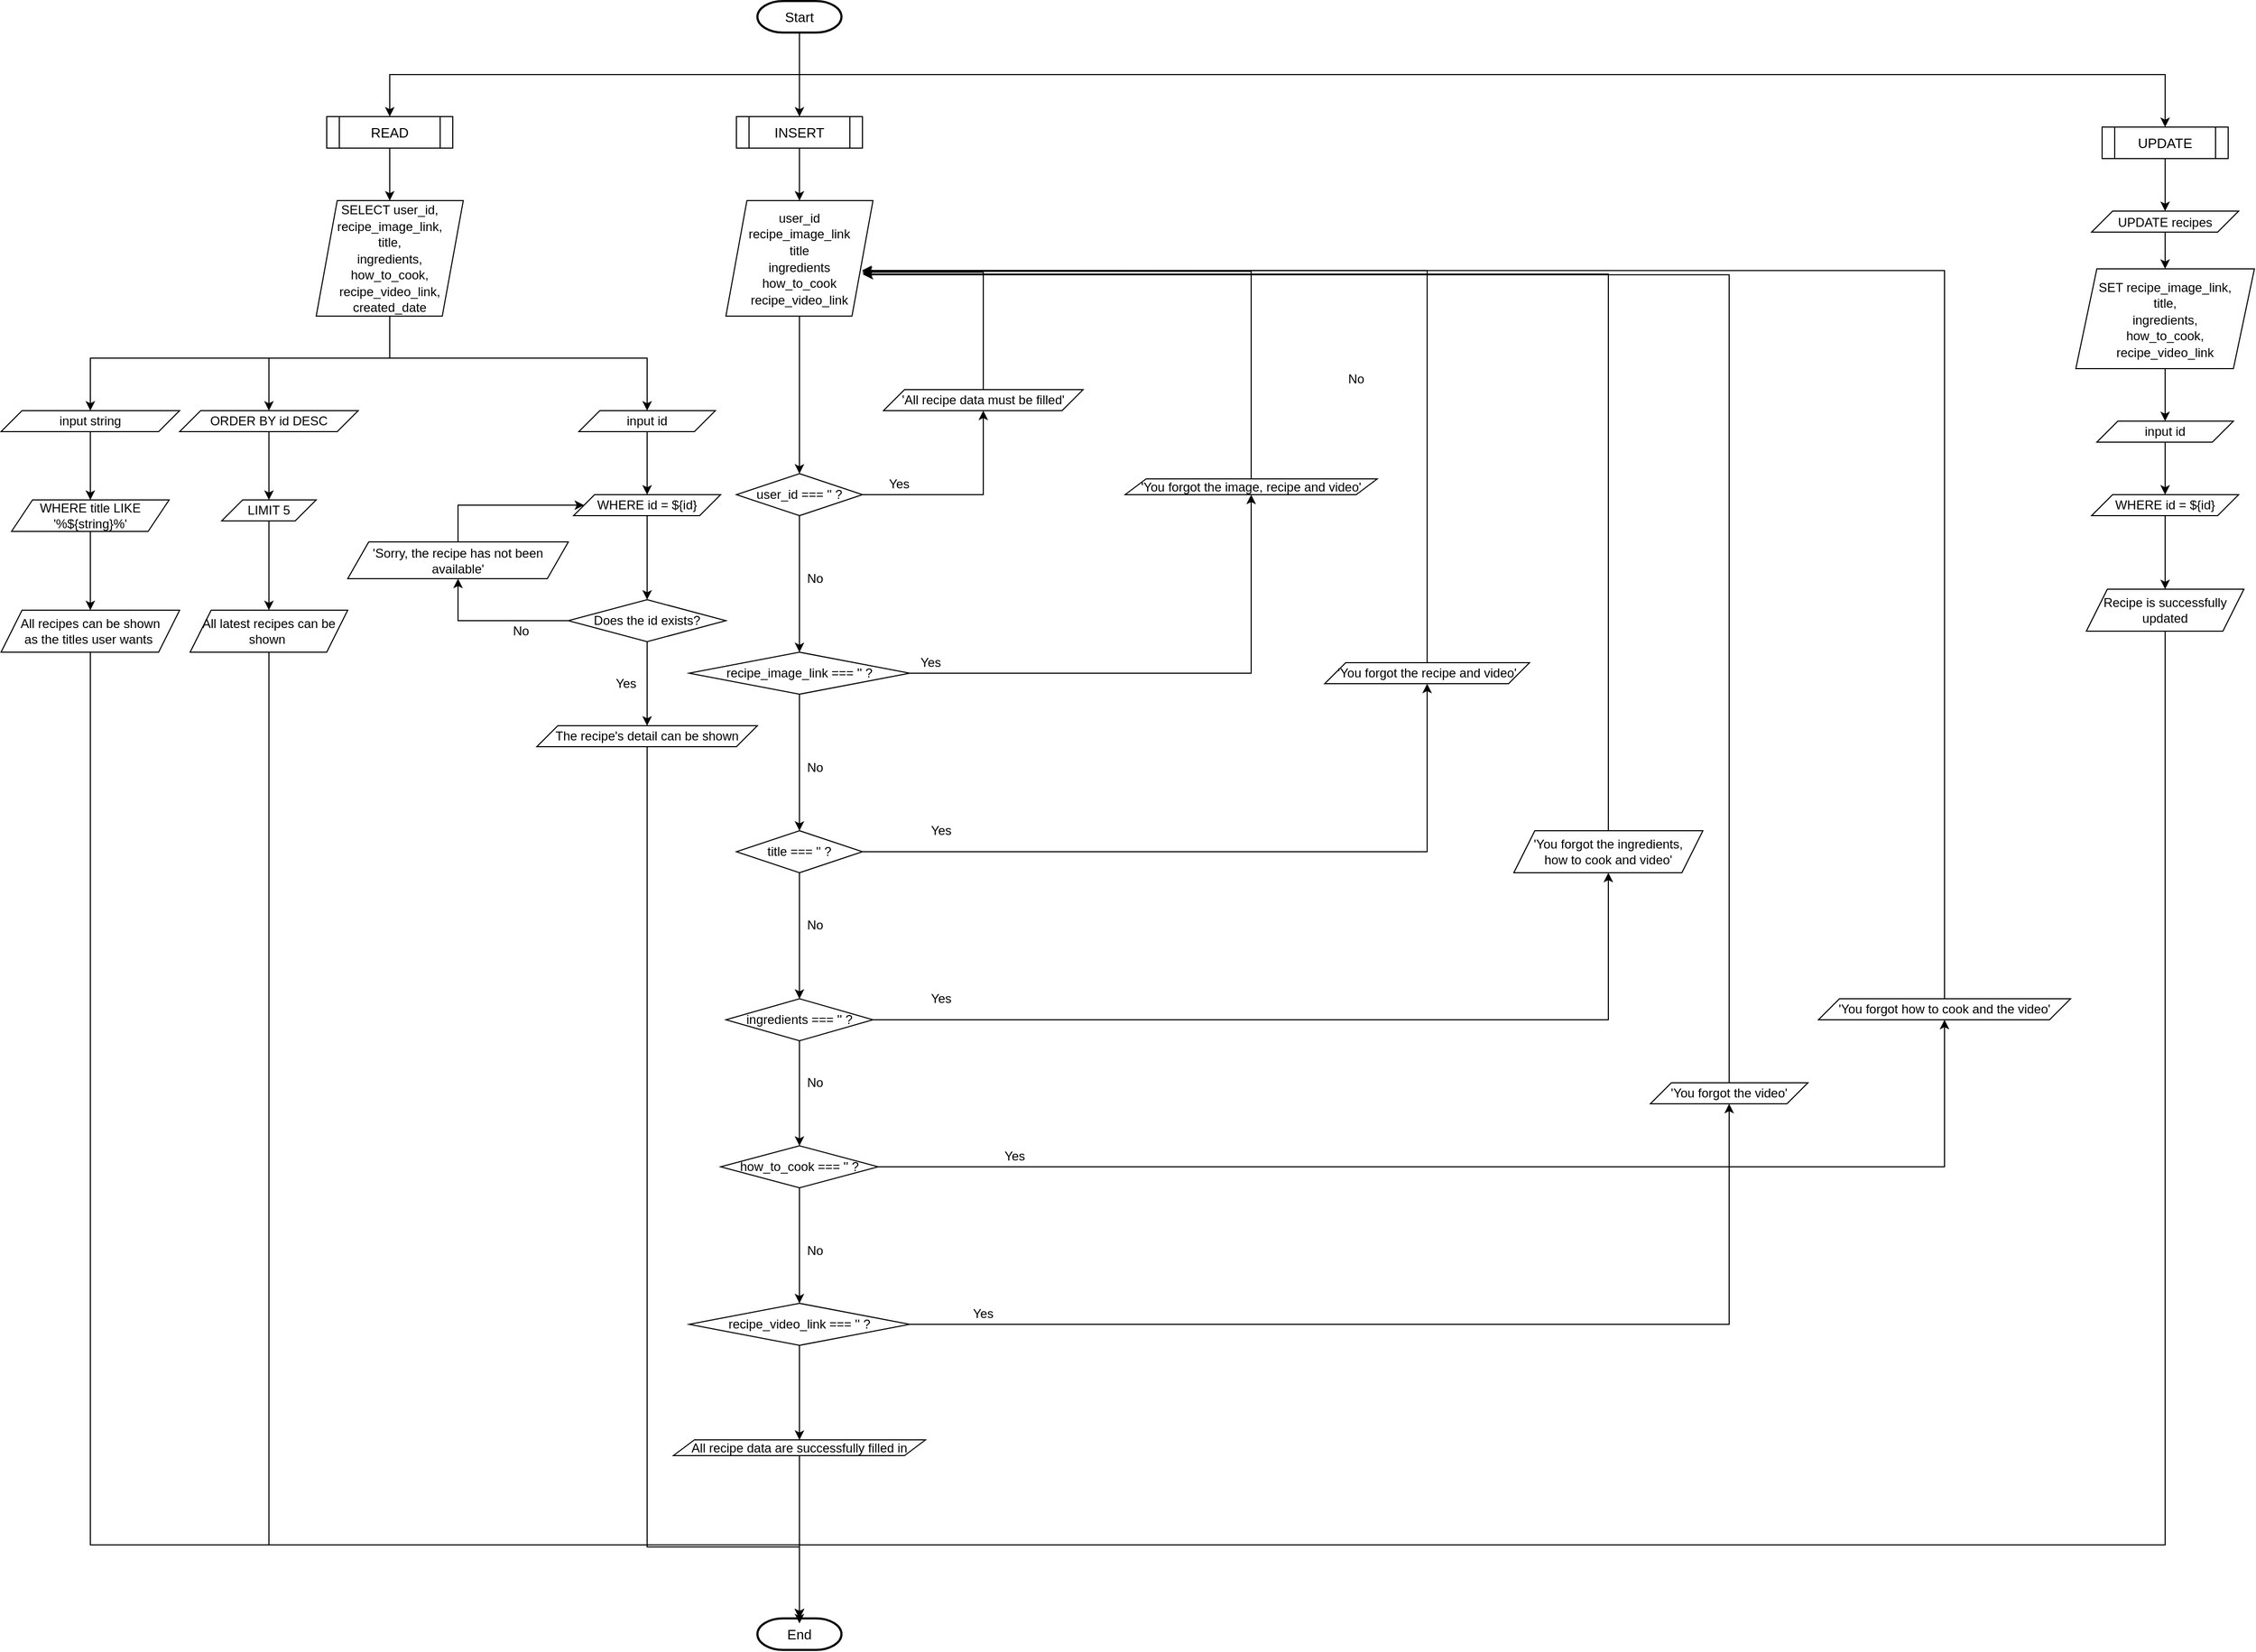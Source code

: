 <mxfile version="17.2.4" type="device"><diagram id="Onxg5XBRlnv3-iPqI6PN" name="Page-1"><mxGraphModel dx="1038" dy="521" grid="1" gridSize="10" guides="1" tooltips="1" connect="1" arrows="1" fold="1" page="1" pageScale="1" pageWidth="850" pageHeight="1100" math="0" shadow="0"><root><mxCell id="0"/><mxCell id="1" parent="0"/><mxCell id="g7IizN71FZ7Q3HFWTsJe-49" style="edgeStyle=orthogonalEdgeStyle;rounded=0;orthogonalLoop=1;jettySize=auto;html=1;entryX=0.5;entryY=0;entryDx=0;entryDy=0;fontSize=12;exitX=0.5;exitY=1;exitDx=0;exitDy=0;exitPerimeter=0;" edge="1" parent="1" source="g7IizN71FZ7Q3HFWTsJe-52" target="g7IizN71FZ7Q3HFWTsJe-56"><mxGeometry relative="1" as="geometry"/></mxCell><mxCell id="g7IizN71FZ7Q3HFWTsJe-50" style="edgeStyle=orthogonalEdgeStyle;rounded=0;orthogonalLoop=1;jettySize=auto;html=1;entryX=0.5;entryY=0;entryDx=0;entryDy=0;fontSize=12;" edge="1" parent="1" target="g7IizN71FZ7Q3HFWTsJe-54"><mxGeometry relative="1" as="geometry"><mxPoint x="760" y="90" as="sourcePoint"/><Array as="points"><mxPoint x="760" y="130"/><mxPoint x="370" y="130"/></Array></mxGeometry></mxCell><mxCell id="g7IizN71FZ7Q3HFWTsJe-51" style="edgeStyle=orthogonalEdgeStyle;rounded=0;orthogonalLoop=1;jettySize=auto;html=1;entryX=0.5;entryY=0;entryDx=0;entryDy=0;fontSize=12;" edge="1" parent="1" source="g7IizN71FZ7Q3HFWTsJe-52" target="g7IizN71FZ7Q3HFWTsJe-66"><mxGeometry relative="1" as="geometry"><Array as="points"><mxPoint x="760" y="130"/><mxPoint x="2060" y="130"/></Array></mxGeometry></mxCell><mxCell id="g7IizN71FZ7Q3HFWTsJe-52" value="&lt;font style=&quot;font-size: 13px&quot;&gt;Start&lt;/font&gt;" style="strokeWidth=2;html=1;shape=mxgraph.flowchart.terminator;whiteSpace=wrap;" vertex="1" parent="1"><mxGeometry x="720" y="60" width="80" height="30" as="geometry"/></mxCell><mxCell id="g7IizN71FZ7Q3HFWTsJe-53" style="edgeStyle=orthogonalEdgeStyle;rounded=0;orthogonalLoop=1;jettySize=auto;html=1;entryX=0.5;entryY=0;entryDx=0;entryDy=0;fontSize=12;" edge="1" parent="1" source="g7IizN71FZ7Q3HFWTsJe-54"><mxGeometry relative="1" as="geometry"><mxPoint x="370" y="250" as="targetPoint"/></mxGeometry></mxCell><mxCell id="g7IizN71FZ7Q3HFWTsJe-54" value="READ" style="shape=process;whiteSpace=wrap;html=1;backgroundOutline=1;fontSize=13;" vertex="1" parent="1"><mxGeometry x="310" y="170" width="120" height="30" as="geometry"/></mxCell><mxCell id="g7IizN71FZ7Q3HFWTsJe-55" style="edgeStyle=orthogonalEdgeStyle;rounded=0;orthogonalLoop=1;jettySize=auto;html=1;entryX=0.5;entryY=0;entryDx=0;entryDy=0;" edge="1" parent="1" source="g7IizN71FZ7Q3HFWTsJe-56" target="g7IizN71FZ7Q3HFWTsJe-58"><mxGeometry relative="1" as="geometry"/></mxCell><mxCell id="g7IizN71FZ7Q3HFWTsJe-56" value="INSERT" style="shape=process;whiteSpace=wrap;html=1;backgroundOutline=1;fontSize=13;" vertex="1" parent="1"><mxGeometry x="700" y="170" width="120" height="30" as="geometry"/></mxCell><mxCell id="g7IizN71FZ7Q3HFWTsJe-57" style="edgeStyle=orthogonalEdgeStyle;rounded=0;orthogonalLoop=1;jettySize=auto;html=1;entryX=0.5;entryY=0;entryDx=0;entryDy=0;" edge="1" parent="1" source="g7IizN71FZ7Q3HFWTsJe-58" target="g7IizN71FZ7Q3HFWTsJe-89"><mxGeometry relative="1" as="geometry"/></mxCell><mxCell id="g7IizN71FZ7Q3HFWTsJe-58" value="&lt;font style=&quot;font-size: 12px&quot;&gt;user_id&lt;br&gt;recipe_image_link&lt;br&gt;title&lt;br&gt;ingredients&lt;br&gt;how_to_cook&lt;br&gt;recipe_video_link&lt;br&gt;&lt;/font&gt;" style="shape=parallelogram;perimeter=parallelogramPerimeter;whiteSpace=wrap;html=1;fixedSize=1;fontSize=13;" vertex="1" parent="1"><mxGeometry x="690" y="250" width="140" height="110" as="geometry"/></mxCell><mxCell id="g7IizN71FZ7Q3HFWTsJe-59" value="Yes" style="text;html=1;strokeColor=none;fillColor=none;align=center;verticalAlign=middle;whiteSpace=wrap;rounded=0;fontSize=12;" vertex="1" parent="1"><mxGeometry x="840" y="510" width="30" height="20" as="geometry"/></mxCell><mxCell id="g7IizN71FZ7Q3HFWTsJe-60" value="Yes" style="text;html=1;strokeColor=none;fillColor=none;align=center;verticalAlign=middle;whiteSpace=wrap;rounded=0;fontSize=12;" vertex="1" parent="1"><mxGeometry x="870" y="680" width="30" height="20" as="geometry"/></mxCell><mxCell id="g7IizN71FZ7Q3HFWTsJe-61" value="No" style="text;html=1;strokeColor=none;fillColor=none;align=center;verticalAlign=middle;whiteSpace=wrap;rounded=0;fontSize=12;" vertex="1" parent="1"><mxGeometry x="760" y="600" width="30" height="20" as="geometry"/></mxCell><mxCell id="g7IizN71FZ7Q3HFWTsJe-62" value="No" style="text;html=1;strokeColor=none;fillColor=none;align=center;verticalAlign=middle;whiteSpace=wrap;rounded=0;fontSize=12;" vertex="1" parent="1"><mxGeometry x="1275" y="410" width="30" height="20" as="geometry"/></mxCell><mxCell id="g7IizN71FZ7Q3HFWTsJe-63" value="No" style="text;html=1;strokeColor=none;fillColor=none;align=center;verticalAlign=middle;whiteSpace=wrap;rounded=0;fontSize=12;" vertex="1" parent="1"><mxGeometry x="760" y="780" width="30" height="20" as="geometry"/></mxCell><mxCell id="g7IizN71FZ7Q3HFWTsJe-64" value="&lt;font style=&quot;font-size: 13px&quot;&gt;End&lt;/font&gt;" style="strokeWidth=2;html=1;shape=mxgraph.flowchart.terminator;whiteSpace=wrap;" vertex="1" parent="1"><mxGeometry x="720" y="1600" width="80" height="30" as="geometry"/></mxCell><mxCell id="g7IizN71FZ7Q3HFWTsJe-144" style="edgeStyle=orthogonalEdgeStyle;rounded=0;orthogonalLoop=1;jettySize=auto;html=1;entryX=0.5;entryY=0;entryDx=0;entryDy=0;" edge="1" parent="1" source="g7IizN71FZ7Q3HFWTsJe-66" target="g7IizN71FZ7Q3HFWTsJe-72"><mxGeometry relative="1" as="geometry"/></mxCell><mxCell id="g7IizN71FZ7Q3HFWTsJe-66" value="UPDATE" style="shape=process;whiteSpace=wrap;html=1;backgroundOutline=1;fontSize=13;" vertex="1" parent="1"><mxGeometry x="2000" y="180" width="120" height="30" as="geometry"/></mxCell><mxCell id="g7IizN71FZ7Q3HFWTsJe-67" style="edgeStyle=orthogonalEdgeStyle;rounded=0;orthogonalLoop=1;jettySize=auto;html=1;fontSize=12;" edge="1" parent="1" source="g7IizN71FZ7Q3HFWTsJe-70"><mxGeometry relative="1" as="geometry"><mxPoint x="255" y="450" as="targetPoint"/><Array as="points"><mxPoint x="370" y="400"/><mxPoint x="255" y="400"/></Array></mxGeometry></mxCell><mxCell id="g7IizN71FZ7Q3HFWTsJe-68" style="edgeStyle=orthogonalEdgeStyle;rounded=0;orthogonalLoop=1;jettySize=auto;html=1;entryX=0.5;entryY=0;entryDx=0;entryDy=0;fontSize=12;" edge="1" parent="1" source="g7IizN71FZ7Q3HFWTsJe-70" target="g7IizN71FZ7Q3HFWTsJe-84"><mxGeometry relative="1" as="geometry"><Array as="points"><mxPoint x="370" y="400"/><mxPoint x="85" y="400"/></Array></mxGeometry></mxCell><mxCell id="g7IizN71FZ7Q3HFWTsJe-69" style="edgeStyle=orthogonalEdgeStyle;rounded=0;orthogonalLoop=1;jettySize=auto;html=1;entryX=0.5;entryY=0;entryDx=0;entryDy=0;" edge="1" parent="1" source="g7IizN71FZ7Q3HFWTsJe-70" target="g7IizN71FZ7Q3HFWTsJe-129"><mxGeometry relative="1" as="geometry"><Array as="points"><mxPoint x="370" y="400"/><mxPoint x="615" y="400"/></Array></mxGeometry></mxCell><mxCell id="g7IizN71FZ7Q3HFWTsJe-70" value="&lt;font style=&quot;font-size: 12px&quot;&gt;SELECT user_id,&lt;br&gt;recipe_image_link,&lt;br&gt;title,&lt;br&gt;ingredients,&lt;br&gt;how_to_cook,&lt;br&gt;recipe_video_link,&lt;br&gt;created_date&lt;br&gt;&lt;/font&gt;" style="shape=parallelogram;perimeter=parallelogramPerimeter;whiteSpace=wrap;html=1;fixedSize=1;fontSize=13;" vertex="1" parent="1"><mxGeometry x="300" y="250" width="140" height="110" as="geometry"/></mxCell><mxCell id="g7IizN71FZ7Q3HFWTsJe-145" style="edgeStyle=orthogonalEdgeStyle;rounded=0;orthogonalLoop=1;jettySize=auto;html=1;entryX=0.5;entryY=0;entryDx=0;entryDy=0;" edge="1" parent="1" source="g7IizN71FZ7Q3HFWTsJe-72" target="g7IizN71FZ7Q3HFWTsJe-143"><mxGeometry relative="1" as="geometry"/></mxCell><mxCell id="g7IizN71FZ7Q3HFWTsJe-72" value="&lt;font style=&quot;font-size: 12px&quot;&gt;UPDATE recipes&lt;br&gt;&lt;/font&gt;" style="shape=parallelogram;perimeter=parallelogramPerimeter;whiteSpace=wrap;html=1;fixedSize=1;fontSize=13;" vertex="1" parent="1"><mxGeometry x="1990" y="260" width="140" height="20" as="geometry"/></mxCell><mxCell id="g7IizN71FZ7Q3HFWTsJe-73" style="edgeStyle=orthogonalEdgeStyle;rounded=0;orthogonalLoop=1;jettySize=auto;html=1;entryX=0.5;entryY=0;entryDx=0;entryDy=0;entryPerimeter=0;" edge="1" parent="1" source="g7IizN71FZ7Q3HFWTsJe-74" target="g7IizN71FZ7Q3HFWTsJe-64"><mxGeometry relative="1" as="geometry"><Array as="points"><mxPoint x="2060" y="1530"/><mxPoint x="760" y="1530"/></Array></mxGeometry></mxCell><mxCell id="g7IizN71FZ7Q3HFWTsJe-74" value="Recipe is successfully updated" style="shape=parallelogram;perimeter=parallelogramPerimeter;whiteSpace=wrap;html=1;fixedSize=1;fontSize=12;" vertex="1" parent="1"><mxGeometry x="1985" y="620" width="150" height="40" as="geometry"/></mxCell><mxCell id="g7IizN71FZ7Q3HFWTsJe-75" style="edgeStyle=orthogonalEdgeStyle;rounded=0;orthogonalLoop=1;jettySize=auto;html=1;entryX=0.5;entryY=0;entryDx=0;entryDy=0;fontSize=12;" edge="1" parent="1" source="g7IizN71FZ7Q3HFWTsJe-76" target="g7IizN71FZ7Q3HFWTsJe-78"><mxGeometry relative="1" as="geometry"/></mxCell><mxCell id="g7IizN71FZ7Q3HFWTsJe-76" value="ORDER BY id DESC" style="shape=parallelogram;perimeter=parallelogramPerimeter;whiteSpace=wrap;html=1;fixedSize=1;fontSize=12;" vertex="1" parent="1"><mxGeometry x="170" y="450" width="170" height="20" as="geometry"/></mxCell><mxCell id="g7IizN71FZ7Q3HFWTsJe-77" style="edgeStyle=orthogonalEdgeStyle;rounded=0;orthogonalLoop=1;jettySize=auto;html=1;entryX=0.5;entryY=0;entryDx=0;entryDy=0;fontSize=12;" edge="1" parent="1" source="g7IizN71FZ7Q3HFWTsJe-78" target="g7IizN71FZ7Q3HFWTsJe-80"><mxGeometry relative="1" as="geometry"/></mxCell><mxCell id="g7IizN71FZ7Q3HFWTsJe-78" value="LIMIT 5" style="shape=parallelogram;perimeter=parallelogramPerimeter;whiteSpace=wrap;html=1;fixedSize=1;fontSize=12;" vertex="1" parent="1"><mxGeometry x="210" y="535" width="90" height="20" as="geometry"/></mxCell><mxCell id="g7IizN71FZ7Q3HFWTsJe-79" style="edgeStyle=orthogonalEdgeStyle;rounded=0;orthogonalLoop=1;jettySize=auto;html=1;" edge="1" parent="1" source="g7IizN71FZ7Q3HFWTsJe-80"><mxGeometry relative="1" as="geometry"><mxPoint x="760" y="1604.8" as="targetPoint"/><Array as="points"><mxPoint x="255" y="1530"/><mxPoint x="760" y="1530"/></Array></mxGeometry></mxCell><mxCell id="g7IizN71FZ7Q3HFWTsJe-80" value="All latest recipes can be shown&amp;nbsp;" style="shape=parallelogram;perimeter=parallelogramPerimeter;whiteSpace=wrap;html=1;fixedSize=1;fontSize=12;" vertex="1" parent="1"><mxGeometry x="180" y="640" width="150" height="40" as="geometry"/></mxCell><mxCell id="g7IizN71FZ7Q3HFWTsJe-81" style="edgeStyle=orthogonalEdgeStyle;rounded=0;orthogonalLoop=1;jettySize=auto;html=1;fontSize=12;" edge="1" parent="1" source="g7IizN71FZ7Q3HFWTsJe-82" target="g7IizN71FZ7Q3HFWTsJe-86"><mxGeometry relative="1" as="geometry"/></mxCell><mxCell id="g7IizN71FZ7Q3HFWTsJe-82" value="WHERE title LIKE '%${string}%'" style="shape=parallelogram;perimeter=parallelogramPerimeter;whiteSpace=wrap;html=1;fixedSize=1;fontSize=12;" vertex="1" parent="1"><mxGeometry x="10" y="535" width="150" height="30" as="geometry"/></mxCell><mxCell id="g7IizN71FZ7Q3HFWTsJe-83" style="edgeStyle=orthogonalEdgeStyle;rounded=0;orthogonalLoop=1;jettySize=auto;html=1;entryX=0.5;entryY=0;entryDx=0;entryDy=0;fontSize=12;" edge="1" parent="1" source="g7IizN71FZ7Q3HFWTsJe-84" target="g7IizN71FZ7Q3HFWTsJe-82"><mxGeometry relative="1" as="geometry"/></mxCell><mxCell id="g7IizN71FZ7Q3HFWTsJe-84" value="input string" style="shape=parallelogram;perimeter=parallelogramPerimeter;whiteSpace=wrap;html=1;fixedSize=1;fontSize=12;" vertex="1" parent="1"><mxGeometry y="450" width="170" height="20" as="geometry"/></mxCell><mxCell id="g7IizN71FZ7Q3HFWTsJe-85" style="edgeStyle=orthogonalEdgeStyle;rounded=0;orthogonalLoop=1;jettySize=auto;html=1;entryX=0.5;entryY=0;entryDx=0;entryDy=0;entryPerimeter=0;" edge="1" parent="1" source="g7IizN71FZ7Q3HFWTsJe-86" target="g7IizN71FZ7Q3HFWTsJe-64"><mxGeometry relative="1" as="geometry"><Array as="points"><mxPoint x="85" y="1530"/><mxPoint x="760" y="1530"/></Array></mxGeometry></mxCell><mxCell id="g7IizN71FZ7Q3HFWTsJe-86" value="All recipes can be shown &lt;br&gt;as the titles user wants&amp;nbsp;" style="shape=parallelogram;perimeter=parallelogramPerimeter;whiteSpace=wrap;html=1;fixedSize=1;fontSize=12;" vertex="1" parent="1"><mxGeometry y="640" width="170" height="40" as="geometry"/></mxCell><mxCell id="g7IizN71FZ7Q3HFWTsJe-87" style="edgeStyle=orthogonalEdgeStyle;rounded=0;orthogonalLoop=1;jettySize=auto;html=1;" edge="1" parent="1" source="g7IizN71FZ7Q3HFWTsJe-89" target="g7IizN71FZ7Q3HFWTsJe-94"><mxGeometry relative="1" as="geometry"/></mxCell><mxCell id="g7IizN71FZ7Q3HFWTsJe-88" style="edgeStyle=orthogonalEdgeStyle;rounded=0;orthogonalLoop=1;jettySize=auto;html=1;entryX=0.5;entryY=1;entryDx=0;entryDy=0;" edge="1" parent="1" source="g7IizN71FZ7Q3HFWTsJe-89" target="g7IizN71FZ7Q3HFWTsJe-91"><mxGeometry relative="1" as="geometry"/></mxCell><mxCell id="g7IizN71FZ7Q3HFWTsJe-89" value="user_id === '' ?" style="rhombus;whiteSpace=wrap;html=1;fontSize=12;" vertex="1" parent="1"><mxGeometry x="700" y="510" width="120" height="40" as="geometry"/></mxCell><mxCell id="g7IizN71FZ7Q3HFWTsJe-90" style="edgeStyle=orthogonalEdgeStyle;rounded=0;orthogonalLoop=1;jettySize=auto;html=1;entryX=0.926;entryY=0.62;entryDx=0;entryDy=0;entryPerimeter=0;" edge="1" parent="1" source="g7IizN71FZ7Q3HFWTsJe-91" target="g7IizN71FZ7Q3HFWTsJe-58"><mxGeometry relative="1" as="geometry"><Array as="points"><mxPoint x="935" y="318"/></Array></mxGeometry></mxCell><mxCell id="g7IizN71FZ7Q3HFWTsJe-91" value="'All recipe data must be filled'" style="shape=parallelogram;perimeter=parallelogramPerimeter;whiteSpace=wrap;html=1;fixedSize=1;fontSize=12;" vertex="1" parent="1"><mxGeometry x="840" y="430" width="190" height="20" as="geometry"/></mxCell><mxCell id="g7IizN71FZ7Q3HFWTsJe-92" style="edgeStyle=orthogonalEdgeStyle;rounded=0;orthogonalLoop=1;jettySize=auto;html=1;entryX=0.5;entryY=1;entryDx=0;entryDy=0;" edge="1" parent="1" source="g7IizN71FZ7Q3HFWTsJe-94" target="g7IizN71FZ7Q3HFWTsJe-96"><mxGeometry relative="1" as="geometry"/></mxCell><mxCell id="g7IizN71FZ7Q3HFWTsJe-93" style="edgeStyle=orthogonalEdgeStyle;rounded=0;orthogonalLoop=1;jettySize=auto;html=1;entryX=0.5;entryY=0;entryDx=0;entryDy=0;" edge="1" parent="1" source="g7IizN71FZ7Q3HFWTsJe-94" target="g7IizN71FZ7Q3HFWTsJe-102"><mxGeometry relative="1" as="geometry"/></mxCell><mxCell id="g7IizN71FZ7Q3HFWTsJe-94" value="recipe_image_link === '' ?" style="rhombus;whiteSpace=wrap;html=1;fontSize=12;" vertex="1" parent="1"><mxGeometry x="655" y="680" width="210" height="40" as="geometry"/></mxCell><mxCell id="g7IizN71FZ7Q3HFWTsJe-95" style="edgeStyle=orthogonalEdgeStyle;rounded=0;orthogonalLoop=1;jettySize=auto;html=1;entryX=0.931;entryY=0.613;entryDx=0;entryDy=0;entryPerimeter=0;" edge="1" parent="1" source="g7IizN71FZ7Q3HFWTsJe-96" target="g7IizN71FZ7Q3HFWTsJe-58"><mxGeometry relative="1" as="geometry"><Array as="points"><mxPoint x="1190" y="317"/></Array></mxGeometry></mxCell><mxCell id="g7IizN71FZ7Q3HFWTsJe-96" value="'You forgot the image, recipe and video'" style="shape=parallelogram;perimeter=parallelogramPerimeter;whiteSpace=wrap;html=1;fixedSize=1;fontSize=12;" vertex="1" parent="1"><mxGeometry x="1070" y="515" width="240" height="15" as="geometry"/></mxCell><mxCell id="g7IizN71FZ7Q3HFWTsJe-97" style="edgeStyle=orthogonalEdgeStyle;rounded=0;orthogonalLoop=1;jettySize=auto;html=1;entryX=0.5;entryY=1;entryDx=0;entryDy=0;" edge="1" parent="1" source="g7IizN71FZ7Q3HFWTsJe-99" target="g7IizN71FZ7Q3HFWTsJe-116"><mxGeometry relative="1" as="geometry"/></mxCell><mxCell id="g7IizN71FZ7Q3HFWTsJe-98" style="edgeStyle=orthogonalEdgeStyle;rounded=0;orthogonalLoop=1;jettySize=auto;html=1;entryX=0.5;entryY=0;entryDx=0;entryDy=0;" edge="1" parent="1" source="g7IizN71FZ7Q3HFWTsJe-99" target="g7IizN71FZ7Q3HFWTsJe-125"><mxGeometry relative="1" as="geometry"/></mxCell><mxCell id="g7IizN71FZ7Q3HFWTsJe-99" value="recipe_video_link === '' ?" style="rhombus;whiteSpace=wrap;html=1;fontSize=12;" vertex="1" parent="1"><mxGeometry x="655" y="1300" width="210" height="40" as="geometry"/></mxCell><mxCell id="g7IizN71FZ7Q3HFWTsJe-100" style="edgeStyle=orthogonalEdgeStyle;rounded=0;orthogonalLoop=1;jettySize=auto;html=1;entryX=0.5;entryY=1;entryDx=0;entryDy=0;" edge="1" parent="1" source="g7IizN71FZ7Q3HFWTsJe-102" target="g7IizN71FZ7Q3HFWTsJe-104"><mxGeometry relative="1" as="geometry"/></mxCell><mxCell id="g7IizN71FZ7Q3HFWTsJe-101" style="edgeStyle=orthogonalEdgeStyle;rounded=0;orthogonalLoop=1;jettySize=auto;html=1;entryX=0.5;entryY=0;entryDx=0;entryDy=0;" edge="1" parent="1" source="g7IizN71FZ7Q3HFWTsJe-102" target="g7IizN71FZ7Q3HFWTsJe-107"><mxGeometry relative="1" as="geometry"/></mxCell><mxCell id="g7IizN71FZ7Q3HFWTsJe-102" value="title === '' ?" style="rhombus;whiteSpace=wrap;html=1;fontSize=12;" vertex="1" parent="1"><mxGeometry x="700" y="850" width="120" height="40" as="geometry"/></mxCell><mxCell id="g7IizN71FZ7Q3HFWTsJe-103" style="edgeStyle=orthogonalEdgeStyle;rounded=0;orthogonalLoop=1;jettySize=auto;html=1;entryX=0.926;entryY=0.605;entryDx=0;entryDy=0;entryPerimeter=0;exitX=0.5;exitY=0;exitDx=0;exitDy=0;" edge="1" parent="1" source="g7IizN71FZ7Q3HFWTsJe-104" target="g7IizN71FZ7Q3HFWTsJe-58"><mxGeometry relative="1" as="geometry"><Array as="points"><mxPoint x="1358" y="317"/></Array></mxGeometry></mxCell><mxCell id="g7IizN71FZ7Q3HFWTsJe-104" value="'You forgot the recipe and video'" style="shape=parallelogram;perimeter=parallelogramPerimeter;whiteSpace=wrap;html=1;fixedSize=1;fontSize=12;" vertex="1" parent="1"><mxGeometry x="1260" y="690" width="195" height="20" as="geometry"/></mxCell><mxCell id="g7IizN71FZ7Q3HFWTsJe-105" style="edgeStyle=orthogonalEdgeStyle;rounded=0;orthogonalLoop=1;jettySize=auto;html=1;entryX=0.5;entryY=0;entryDx=0;entryDy=0;" edge="1" parent="1" source="g7IizN71FZ7Q3HFWTsJe-107" target="g7IizN71FZ7Q3HFWTsJe-110"><mxGeometry relative="1" as="geometry"/></mxCell><mxCell id="g7IizN71FZ7Q3HFWTsJe-106" style="edgeStyle=orthogonalEdgeStyle;rounded=0;orthogonalLoop=1;jettySize=auto;html=1;entryX=0.5;entryY=1;entryDx=0;entryDy=0;" edge="1" parent="1" source="g7IizN71FZ7Q3HFWTsJe-107" target="g7IizN71FZ7Q3HFWTsJe-112"><mxGeometry relative="1" as="geometry"/></mxCell><mxCell id="g7IizN71FZ7Q3HFWTsJe-107" value="ingredients === '' ?" style="rhombus;whiteSpace=wrap;html=1;fontSize=12;" vertex="1" parent="1"><mxGeometry x="690" y="1010" width="140" height="40" as="geometry"/></mxCell><mxCell id="g7IizN71FZ7Q3HFWTsJe-108" style="edgeStyle=orthogonalEdgeStyle;rounded=0;orthogonalLoop=1;jettySize=auto;html=1;entryX=0.5;entryY=0;entryDx=0;entryDy=0;" edge="1" parent="1" source="g7IizN71FZ7Q3HFWTsJe-110" target="g7IizN71FZ7Q3HFWTsJe-99"><mxGeometry relative="1" as="geometry"/></mxCell><mxCell id="g7IizN71FZ7Q3HFWTsJe-109" style="edgeStyle=orthogonalEdgeStyle;rounded=0;orthogonalLoop=1;jettySize=auto;html=1;entryX=0.5;entryY=1;entryDx=0;entryDy=0;" edge="1" parent="1" source="g7IizN71FZ7Q3HFWTsJe-110" target="g7IizN71FZ7Q3HFWTsJe-114"><mxGeometry relative="1" as="geometry"/></mxCell><mxCell id="g7IizN71FZ7Q3HFWTsJe-110" value="how_to_cook === '' ?" style="rhombus;whiteSpace=wrap;html=1;fontSize=12;" vertex="1" parent="1"><mxGeometry x="685" y="1150" width="150" height="40" as="geometry"/></mxCell><mxCell id="g7IizN71FZ7Q3HFWTsJe-111" style="edgeStyle=orthogonalEdgeStyle;rounded=0;orthogonalLoop=1;jettySize=auto;html=1;" edge="1" parent="1" source="g7IizN71FZ7Q3HFWTsJe-112"><mxGeometry relative="1" as="geometry"><mxPoint x="820" y="320" as="targetPoint"/><Array as="points"><mxPoint x="1530" y="320"/></Array></mxGeometry></mxCell><mxCell id="g7IizN71FZ7Q3HFWTsJe-112" value="'You forgot the ingredients, &lt;br&gt;how to cook and video'" style="shape=parallelogram;perimeter=parallelogramPerimeter;whiteSpace=wrap;html=1;fixedSize=1;fontSize=12;" vertex="1" parent="1"><mxGeometry x="1440" y="850" width="180" height="40" as="geometry"/></mxCell><mxCell id="g7IizN71FZ7Q3HFWTsJe-113" style="edgeStyle=orthogonalEdgeStyle;rounded=0;orthogonalLoop=1;jettySize=auto;html=1;entryX=0.926;entryY=0.605;entryDx=0;entryDy=0;entryPerimeter=0;" edge="1" parent="1" source="g7IizN71FZ7Q3HFWTsJe-114" target="g7IizN71FZ7Q3HFWTsJe-58"><mxGeometry relative="1" as="geometry"><Array as="points"><mxPoint x="1850" y="317"/></Array></mxGeometry></mxCell><mxCell id="g7IizN71FZ7Q3HFWTsJe-114" value="'You forgot how to cook and the video'" style="shape=parallelogram;perimeter=parallelogramPerimeter;whiteSpace=wrap;html=1;fixedSize=1;fontSize=12;" vertex="1" parent="1"><mxGeometry x="1730" y="1010" width="240" height="20" as="geometry"/></mxCell><mxCell id="g7IizN71FZ7Q3HFWTsJe-115" style="edgeStyle=orthogonalEdgeStyle;rounded=0;orthogonalLoop=1;jettySize=auto;html=1;entryX=0.937;entryY=0.642;entryDx=0;entryDy=0;entryPerimeter=0;" edge="1" parent="1" source="g7IizN71FZ7Q3HFWTsJe-116" target="g7IizN71FZ7Q3HFWTsJe-58"><mxGeometry relative="1" as="geometry"><Array as="points"><mxPoint x="1645" y="321"/></Array></mxGeometry></mxCell><mxCell id="g7IizN71FZ7Q3HFWTsJe-116" value="'You forgot the video'" style="shape=parallelogram;perimeter=parallelogramPerimeter;whiteSpace=wrap;html=1;fixedSize=1;fontSize=12;" vertex="1" parent="1"><mxGeometry x="1570" y="1090" width="150" height="20" as="geometry"/></mxCell><mxCell id="g7IizN71FZ7Q3HFWTsJe-117" value="No" style="text;html=1;strokeColor=none;fillColor=none;align=center;verticalAlign=middle;whiteSpace=wrap;rounded=0;fontSize=12;" vertex="1" parent="1"><mxGeometry x="760" y="1240" width="30" height="20" as="geometry"/></mxCell><mxCell id="g7IizN71FZ7Q3HFWTsJe-118" value="No" style="text;html=1;strokeColor=none;fillColor=none;align=center;verticalAlign=middle;whiteSpace=wrap;rounded=0;fontSize=12;" vertex="1" parent="1"><mxGeometry x="760" y="1080" width="30" height="20" as="geometry"/></mxCell><mxCell id="g7IizN71FZ7Q3HFWTsJe-119" value="No" style="text;html=1;strokeColor=none;fillColor=none;align=center;verticalAlign=middle;whiteSpace=wrap;rounded=0;fontSize=12;" vertex="1" parent="1"><mxGeometry x="760" y="930" width="30" height="20" as="geometry"/></mxCell><mxCell id="g7IizN71FZ7Q3HFWTsJe-120" value="Yes" style="text;html=1;strokeColor=none;fillColor=none;align=center;verticalAlign=middle;whiteSpace=wrap;rounded=0;fontSize=12;" vertex="1" parent="1"><mxGeometry x="880" y="1000" width="30" height="20" as="geometry"/></mxCell><mxCell id="g7IizN71FZ7Q3HFWTsJe-121" value="Yes" style="text;html=1;strokeColor=none;fillColor=none;align=center;verticalAlign=middle;whiteSpace=wrap;rounded=0;fontSize=12;" vertex="1" parent="1"><mxGeometry x="880" y="840" width="30" height="20" as="geometry"/></mxCell><mxCell id="g7IizN71FZ7Q3HFWTsJe-122" value="Yes" style="text;html=1;strokeColor=none;fillColor=none;align=center;verticalAlign=middle;whiteSpace=wrap;rounded=0;fontSize=12;" vertex="1" parent="1"><mxGeometry x="950" y="1150" width="30" height="20" as="geometry"/></mxCell><mxCell id="g7IizN71FZ7Q3HFWTsJe-123" value="Yes" style="text;html=1;strokeColor=none;fillColor=none;align=center;verticalAlign=middle;whiteSpace=wrap;rounded=0;fontSize=12;" vertex="1" parent="1"><mxGeometry x="920" y="1300" width="30" height="20" as="geometry"/></mxCell><mxCell id="g7IizN71FZ7Q3HFWTsJe-124" style="edgeStyle=orthogonalEdgeStyle;rounded=0;orthogonalLoop=1;jettySize=auto;html=1;" edge="1" parent="1" source="g7IizN71FZ7Q3HFWTsJe-125" target="g7IizN71FZ7Q3HFWTsJe-64"><mxGeometry relative="1" as="geometry"><Array as="points"><mxPoint x="760" y="1500"/><mxPoint x="760" y="1500"/></Array></mxGeometry></mxCell><mxCell id="g7IizN71FZ7Q3HFWTsJe-125" value="All recipe data are successfully filled in" style="shape=parallelogram;perimeter=parallelogramPerimeter;whiteSpace=wrap;html=1;fixedSize=1;fontSize=12;" vertex="1" parent="1"><mxGeometry x="640" y="1430" width="240" height="15" as="geometry"/></mxCell><mxCell id="g7IizN71FZ7Q3HFWTsJe-126" style="edgeStyle=orthogonalEdgeStyle;rounded=0;orthogonalLoop=1;jettySize=auto;html=1;entryX=0.5;entryY=0;entryDx=0;entryDy=0;" edge="1" parent="1" source="g7IizN71FZ7Q3HFWTsJe-127" target="g7IizN71FZ7Q3HFWTsJe-134"><mxGeometry relative="1" as="geometry"/></mxCell><mxCell id="g7IizN71FZ7Q3HFWTsJe-127" value="WHERE id = ${id}" style="shape=parallelogram;perimeter=parallelogramPerimeter;whiteSpace=wrap;html=1;fixedSize=1;fontSize=12;" vertex="1" parent="1"><mxGeometry x="545" y="530" width="140" height="20" as="geometry"/></mxCell><mxCell id="g7IizN71FZ7Q3HFWTsJe-128" style="edgeStyle=orthogonalEdgeStyle;rounded=0;orthogonalLoop=1;jettySize=auto;html=1;entryX=0.5;entryY=0;entryDx=0;entryDy=0;" edge="1" parent="1" source="g7IizN71FZ7Q3HFWTsJe-129" target="g7IizN71FZ7Q3HFWTsJe-127"><mxGeometry relative="1" as="geometry"/></mxCell><mxCell id="g7IizN71FZ7Q3HFWTsJe-129" value="input id" style="shape=parallelogram;perimeter=parallelogramPerimeter;whiteSpace=wrap;html=1;fixedSize=1;fontSize=12;" vertex="1" parent="1"><mxGeometry x="550" y="450" width="130" height="20" as="geometry"/></mxCell><mxCell id="g7IizN71FZ7Q3HFWTsJe-130" style="edgeStyle=orthogonalEdgeStyle;rounded=0;orthogonalLoop=1;jettySize=auto;html=1;exitX=0.5;exitY=1;exitDx=0;exitDy=0;entryX=0.5;entryY=0;entryDx=0;entryDy=0;entryPerimeter=0;" edge="1" parent="1" source="g7IizN71FZ7Q3HFWTsJe-131" target="g7IizN71FZ7Q3HFWTsJe-64"><mxGeometry relative="1" as="geometry"><mxPoint x="760" y="1531.6" as="targetPoint"/><Array as="points"><mxPoint x="615" y="1532"/><mxPoint x="760" y="1532"/></Array></mxGeometry></mxCell><mxCell id="g7IizN71FZ7Q3HFWTsJe-131" value="The recipe's detail can be shown" style="shape=parallelogram;perimeter=parallelogramPerimeter;whiteSpace=wrap;html=1;fixedSize=1;fontSize=12;" vertex="1" parent="1"><mxGeometry x="510" y="750" width="210" height="20" as="geometry"/></mxCell><mxCell id="g7IizN71FZ7Q3HFWTsJe-132" style="edgeStyle=orthogonalEdgeStyle;rounded=0;orthogonalLoop=1;jettySize=auto;html=1;entryX=0.5;entryY=0;entryDx=0;entryDy=0;" edge="1" parent="1" source="g7IizN71FZ7Q3HFWTsJe-134" target="g7IizN71FZ7Q3HFWTsJe-131"><mxGeometry relative="1" as="geometry"/></mxCell><mxCell id="g7IizN71FZ7Q3HFWTsJe-133" style="edgeStyle=orthogonalEdgeStyle;rounded=0;orthogonalLoop=1;jettySize=auto;html=1;entryX=0.5;entryY=1;entryDx=0;entryDy=0;" edge="1" parent="1" source="g7IizN71FZ7Q3HFWTsJe-134" target="g7IizN71FZ7Q3HFWTsJe-136"><mxGeometry relative="1" as="geometry"><Array as="points"><mxPoint x="435" y="650"/></Array></mxGeometry></mxCell><mxCell id="g7IizN71FZ7Q3HFWTsJe-134" value="Does the id exists?" style="rhombus;whiteSpace=wrap;html=1;fontSize=12;" vertex="1" parent="1"><mxGeometry x="540" y="630" width="150" height="40" as="geometry"/></mxCell><mxCell id="g7IizN71FZ7Q3HFWTsJe-135" style="edgeStyle=orthogonalEdgeStyle;rounded=0;orthogonalLoop=1;jettySize=auto;html=1;entryX=0;entryY=0.5;entryDx=0;entryDy=0;" edge="1" parent="1" source="g7IizN71FZ7Q3HFWTsJe-136" target="g7IizN71FZ7Q3HFWTsJe-127"><mxGeometry relative="1" as="geometry"><Array as="points"><mxPoint x="435" y="540"/></Array></mxGeometry></mxCell><mxCell id="g7IizN71FZ7Q3HFWTsJe-136" value="'Sorry, the recipe has not been available'" style="shape=parallelogram;perimeter=parallelogramPerimeter;whiteSpace=wrap;html=1;fixedSize=1;fontSize=12;" vertex="1" parent="1"><mxGeometry x="330" y="575" width="210" height="35" as="geometry"/></mxCell><mxCell id="g7IizN71FZ7Q3HFWTsJe-137" value="Yes" style="text;html=1;strokeColor=none;fillColor=none;align=center;verticalAlign=middle;whiteSpace=wrap;rounded=0;fontSize=12;" vertex="1" parent="1"><mxGeometry x="580" y="700" width="30" height="20" as="geometry"/></mxCell><mxCell id="g7IizN71FZ7Q3HFWTsJe-138" value="No" style="text;html=1;strokeColor=none;fillColor=none;align=center;verticalAlign=middle;whiteSpace=wrap;rounded=0;fontSize=12;" vertex="1" parent="1"><mxGeometry x="480" y="650" width="30" height="20" as="geometry"/></mxCell><mxCell id="g7IizN71FZ7Q3HFWTsJe-139" style="edgeStyle=orthogonalEdgeStyle;rounded=0;orthogonalLoop=1;jettySize=auto;html=1;" edge="1" parent="1" source="g7IizN71FZ7Q3HFWTsJe-140" target="g7IizN71FZ7Q3HFWTsJe-142"><mxGeometry relative="1" as="geometry"/></mxCell><mxCell id="g7IizN71FZ7Q3HFWTsJe-140" value="input id" style="shape=parallelogram;perimeter=parallelogramPerimeter;whiteSpace=wrap;html=1;fixedSize=1;fontSize=12;" vertex="1" parent="1"><mxGeometry x="1995" y="460" width="130" height="20" as="geometry"/></mxCell><mxCell id="g7IizN71FZ7Q3HFWTsJe-141" style="edgeStyle=orthogonalEdgeStyle;rounded=0;orthogonalLoop=1;jettySize=auto;html=1;entryX=0.5;entryY=0;entryDx=0;entryDy=0;" edge="1" parent="1" source="g7IizN71FZ7Q3HFWTsJe-142" target="g7IizN71FZ7Q3HFWTsJe-74"><mxGeometry relative="1" as="geometry"/></mxCell><mxCell id="g7IizN71FZ7Q3HFWTsJe-142" value="WHERE id = ${id}" style="shape=parallelogram;perimeter=parallelogramPerimeter;whiteSpace=wrap;html=1;fixedSize=1;fontSize=12;" vertex="1" parent="1"><mxGeometry x="1990" y="530" width="140" height="20" as="geometry"/></mxCell><mxCell id="g7IizN71FZ7Q3HFWTsJe-146" style="edgeStyle=orthogonalEdgeStyle;rounded=0;orthogonalLoop=1;jettySize=auto;html=1;entryX=0.5;entryY=0;entryDx=0;entryDy=0;" edge="1" parent="1" source="g7IizN71FZ7Q3HFWTsJe-143" target="g7IizN71FZ7Q3HFWTsJe-140"><mxGeometry relative="1" as="geometry"/></mxCell><mxCell id="g7IizN71FZ7Q3HFWTsJe-143" value="&lt;font style=&quot;font-size: 12px&quot;&gt;SET recipe_image_link,&lt;br&gt;title,&lt;br&gt;ingredients,&lt;br&gt;how_to_cook,&lt;br&gt;recipe_video_link&lt;br&gt;&lt;/font&gt;" style="shape=parallelogram;perimeter=parallelogramPerimeter;whiteSpace=wrap;html=1;fixedSize=1;fontSize=13;" vertex="1" parent="1"><mxGeometry x="1975" y="315" width="170" height="95" as="geometry"/></mxCell></root></mxGraphModel></diagram></mxfile>